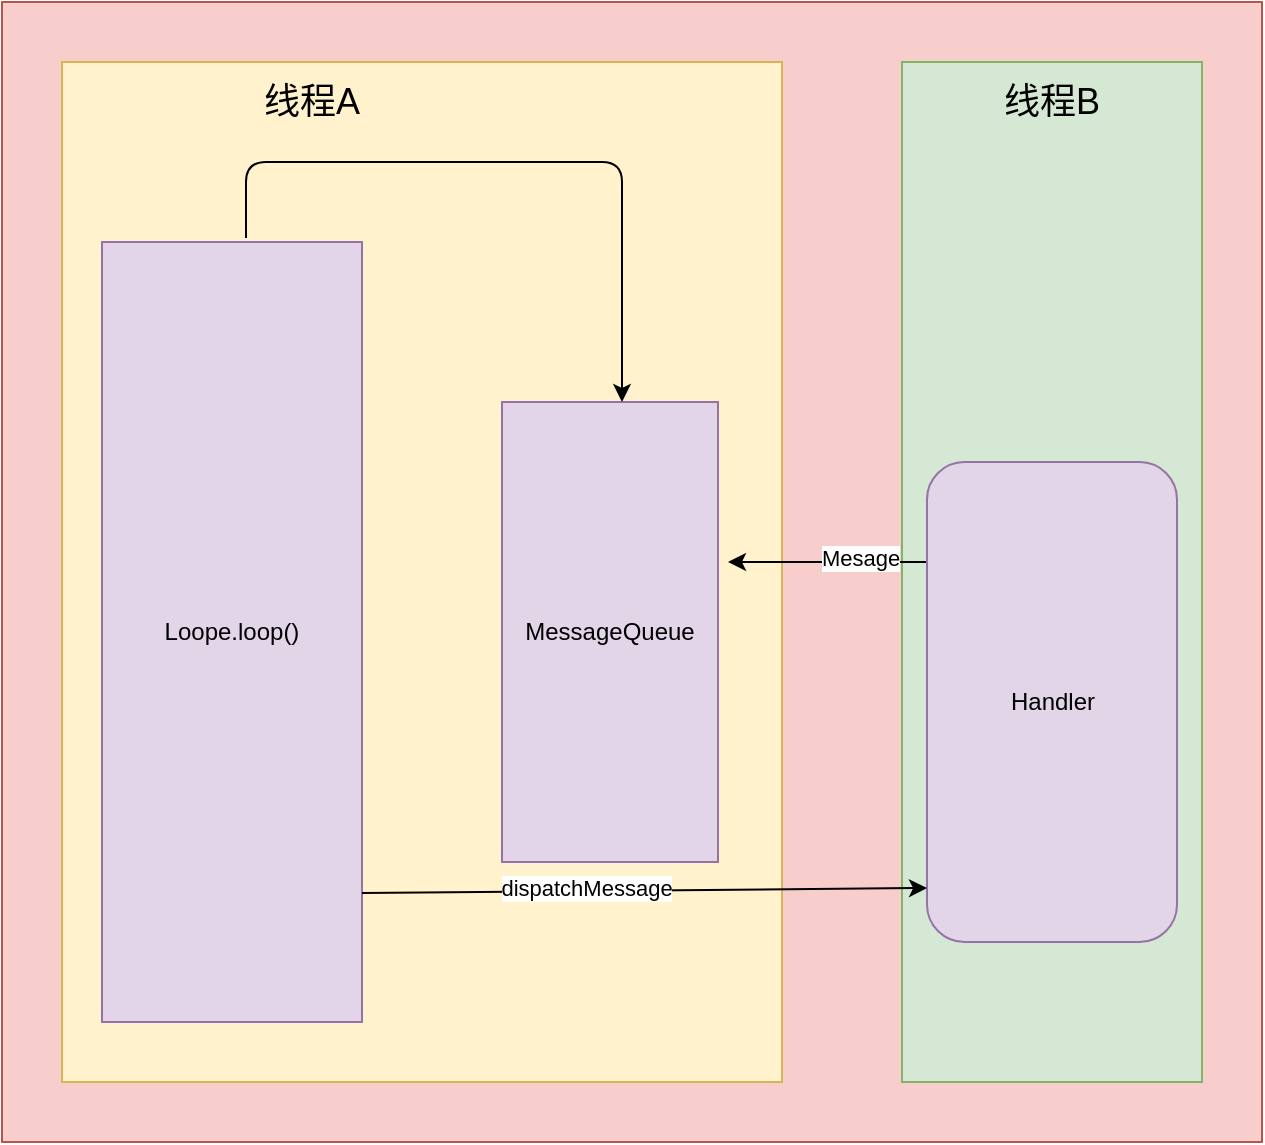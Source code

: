 <mxfile version="14.8.4" type="github">
  <diagram id="T4DphFfHJ2sR8H128VrD" name="第 1 页">
    <mxGraphModel dx="2000" dy="1162" grid="1" gridSize="10" guides="1" tooltips="1" connect="1" arrows="1" fold="1" page="1" pageScale="1" pageWidth="827" pageHeight="1169" math="0" shadow="0">
      <root>
        <mxCell id="0" />
        <mxCell id="1" parent="0" />
        <mxCell id="B_6vYXjyrChLLCs1VGvm-1" value="" style="rounded=0;whiteSpace=wrap;html=1;fillColor=#f8cecc;strokeColor=#b85450;" vertex="1" parent="1">
          <mxGeometry x="110" y="270" width="630" height="570" as="geometry" />
        </mxCell>
        <mxCell id="B_6vYXjyrChLLCs1VGvm-2" value="" style="rounded=0;whiteSpace=wrap;html=1;fillColor=#fff2cc;strokeColor=#d6b656;" vertex="1" parent="1">
          <mxGeometry x="140" y="300" width="360" height="510" as="geometry" />
        </mxCell>
        <mxCell id="B_6vYXjyrChLLCs1VGvm-3" value="" style="rounded=0;whiteSpace=wrap;html=1;fillColor=#d5e8d4;strokeColor=#82b366;" vertex="1" parent="1">
          <mxGeometry x="560" y="300" width="150" height="510" as="geometry" />
        </mxCell>
        <mxCell id="B_6vYXjyrChLLCs1VGvm-4" value="&lt;font style=&quot;font-size: 18px&quot;&gt;线程A&lt;/font&gt;" style="text;html=1;strokeColor=none;fillColor=none;align=center;verticalAlign=middle;whiteSpace=wrap;rounded=0;" vertex="1" parent="1">
          <mxGeometry x="230" y="310" width="70" height="20" as="geometry" />
        </mxCell>
        <mxCell id="B_6vYXjyrChLLCs1VGvm-5" value="&lt;font style=&quot;font-size: 18px&quot;&gt;线程B&lt;/font&gt;" style="text;html=1;strokeColor=none;fillColor=none;align=center;verticalAlign=middle;whiteSpace=wrap;rounded=0;" vertex="1" parent="1">
          <mxGeometry x="600" y="310" width="70" height="20" as="geometry" />
        </mxCell>
        <mxCell id="B_6vYXjyrChLLCs1VGvm-6" value="Loope.loop()" style="rounded=0;whiteSpace=wrap;html=1;fillColor=#e1d5e7;strokeColor=#9673a6;" vertex="1" parent="1">
          <mxGeometry x="160" y="390" width="130" height="390" as="geometry" />
        </mxCell>
        <mxCell id="B_6vYXjyrChLLCs1VGvm-7" value="MessageQueue" style="rounded=0;whiteSpace=wrap;html=1;fillColor=#e1d5e7;strokeColor=#9673a6;" vertex="1" parent="1">
          <mxGeometry x="360" y="470" width="108" height="230" as="geometry" />
        </mxCell>
        <mxCell id="B_6vYXjyrChLLCs1VGvm-8" value="" style="endArrow=classic;html=1;" edge="1" parent="1">
          <mxGeometry width="50" height="50" relative="1" as="geometry">
            <mxPoint x="232" y="388" as="sourcePoint" />
            <mxPoint x="420" y="470" as="targetPoint" />
            <Array as="points">
              <mxPoint x="232" y="350" />
              <mxPoint x="320" y="350" />
              <mxPoint x="420" y="350" />
              <mxPoint x="420" y="388" />
            </Array>
          </mxGeometry>
        </mxCell>
        <mxCell id="B_6vYXjyrChLLCs1VGvm-12" style="edgeStyle=orthogonalEdgeStyle;rounded=0;orthogonalLoop=1;jettySize=auto;html=1;exitX=0;exitY=0.25;exitDx=0;exitDy=0;" edge="1" parent="1" source="B_6vYXjyrChLLCs1VGvm-11">
          <mxGeometry relative="1" as="geometry">
            <mxPoint x="473" y="550" as="targetPoint" />
            <Array as="points">
              <mxPoint x="573" y="550" />
            </Array>
          </mxGeometry>
        </mxCell>
        <mxCell id="B_6vYXjyrChLLCs1VGvm-13" value="Mesage" style="edgeLabel;html=1;align=center;verticalAlign=middle;resizable=0;points=[];" vertex="1" connectable="0" parent="B_6vYXjyrChLLCs1VGvm-12">
          <mxGeometry x="-0.196" y="-2" relative="1" as="geometry">
            <mxPoint as="offset" />
          </mxGeometry>
        </mxCell>
        <mxCell id="B_6vYXjyrChLLCs1VGvm-11" value="Handler" style="rounded=1;whiteSpace=wrap;html=1;fillColor=#e1d5e7;strokeColor=#9673a6;" vertex="1" parent="1">
          <mxGeometry x="572.5" y="500" width="125" height="240" as="geometry" />
        </mxCell>
        <mxCell id="B_6vYXjyrChLLCs1VGvm-14" value="" style="endArrow=classic;html=1;exitX=1;exitY=0.75;exitDx=0;exitDy=0;entryX=0;entryY=0.75;entryDx=0;entryDy=0;" edge="1" parent="1">
          <mxGeometry width="50" height="50" relative="1" as="geometry">
            <mxPoint x="290" y="715.5" as="sourcePoint" />
            <mxPoint x="572.5" y="713" as="targetPoint" />
          </mxGeometry>
        </mxCell>
        <mxCell id="B_6vYXjyrChLLCs1VGvm-15" value="dispatchMessage" style="edgeLabel;html=1;align=center;verticalAlign=middle;resizable=0;points=[];" vertex="1" connectable="0" parent="B_6vYXjyrChLLCs1VGvm-14">
          <mxGeometry x="-0.207" y="2" relative="1" as="geometry">
            <mxPoint as="offset" />
          </mxGeometry>
        </mxCell>
      </root>
    </mxGraphModel>
  </diagram>
</mxfile>

